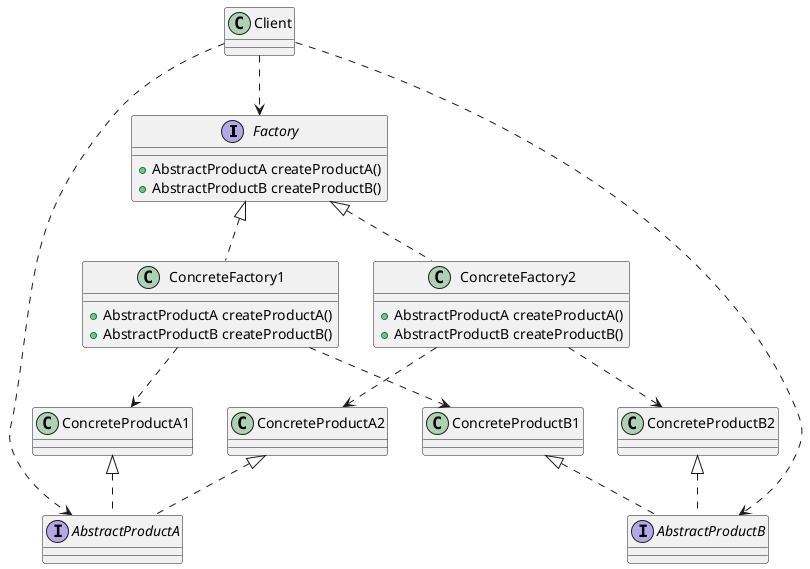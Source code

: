 @startuml 

skinparam DefaultFontName PingFangSC-Regular

interface Factory{
    + AbstractProductA createProductA()
    + AbstractProductB createProductB()
}
interface AbstractProductA{
}
interface AbstractProductB{
}

class ConcreteFactory1{
    + AbstractProductA createProductA()
    + AbstractProductB createProductB()
}
class ConcreteFactory2{
    + AbstractProductA createProductA()
    + AbstractProductB createProductB()
}

Client ..> Factory
Client ..> AbstractProductA
Client ..> AbstractProductB
Factory <|.. ConcreteFactory1
Factory <|.. ConcreteFactory2
ConcreteProductA1 <|.. AbstractProductA
ConcreteProductA2 <|.. AbstractProductA
ConcreteProductB1 <|.. AbstractProductB
ConcreteProductB2 <|.. AbstractProductB
ConcreteFactory1 ..> ConcreteProductA1
ConcreteFactory1 ..> ConcreteProductB1
ConcreteFactory2 ..> ConcreteProductA2
ConcreteFactory2 ..> ConcreteProductB2

ConcreteProductA1 .[hidden]right. ConcreteProductA2
ConcreteProductA2 .[hidden]right. ConcreteProductB1
ConcreteProductB1 .[hidden]right. ConcreteProductB2
@enduml
